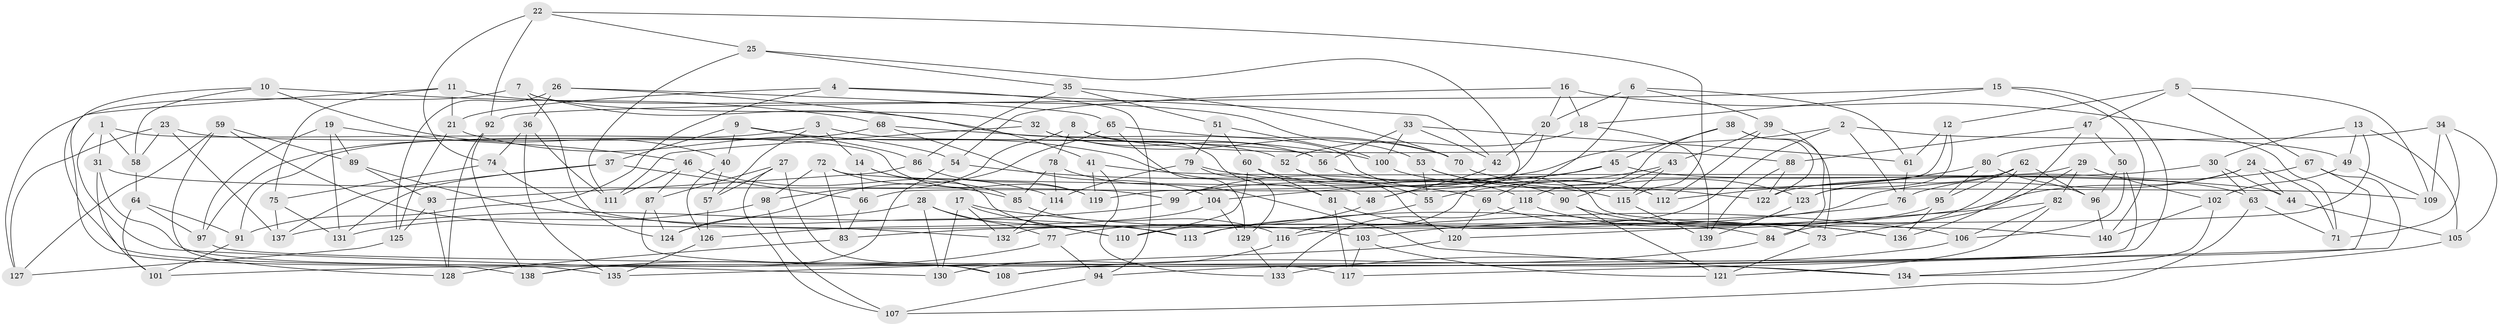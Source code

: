 // Generated by graph-tools (version 1.1) at 2025/57/03/09/25 04:57:27]
// undirected, 140 vertices, 280 edges
graph export_dot {
graph [start="1"]
  node [color=gray90,style=filled];
  1;
  2;
  3;
  4;
  5;
  6;
  7;
  8;
  9;
  10;
  11;
  12;
  13;
  14;
  15;
  16;
  17;
  18;
  19;
  20;
  21;
  22;
  23;
  24;
  25;
  26;
  27;
  28;
  29;
  30;
  31;
  32;
  33;
  34;
  35;
  36;
  37;
  38;
  39;
  40;
  41;
  42;
  43;
  44;
  45;
  46;
  47;
  48;
  49;
  50;
  51;
  52;
  53;
  54;
  55;
  56;
  57;
  58;
  59;
  60;
  61;
  62;
  63;
  64;
  65;
  66;
  67;
  68;
  69;
  70;
  71;
  72;
  73;
  74;
  75;
  76;
  77;
  78;
  79;
  80;
  81;
  82;
  83;
  84;
  85;
  86;
  87;
  88;
  89;
  90;
  91;
  92;
  93;
  94;
  95;
  96;
  97;
  98;
  99;
  100;
  101;
  102;
  103;
  104;
  105;
  106;
  107;
  108;
  109;
  110;
  111;
  112;
  113;
  114;
  115;
  116;
  117;
  118;
  119;
  120;
  121;
  122;
  123;
  124;
  125;
  126;
  127;
  128;
  129;
  130;
  131;
  132;
  133;
  134;
  135;
  136;
  137;
  138;
  139;
  140;
  1 -- 58;
  1 -- 31;
  1 -- 130;
  1 -- 119;
  2 -- 99;
  2 -- 76;
  2 -- 116;
  2 -- 49;
  3 -- 97;
  3 -- 52;
  3 -- 14;
  3 -- 57;
  4 -- 21;
  4 -- 91;
  4 -- 94;
  4 -- 42;
  5 -- 12;
  5 -- 67;
  5 -- 47;
  5 -- 109;
  6 -- 20;
  6 -- 69;
  6 -- 61;
  6 -- 39;
  7 -- 124;
  7 -- 127;
  7 -- 140;
  7 -- 32;
  8 -- 88;
  8 -- 81;
  8 -- 78;
  8 -- 98;
  9 -- 48;
  9 -- 37;
  9 -- 86;
  9 -- 40;
  10 -- 40;
  10 -- 58;
  10 -- 135;
  10 -- 68;
  11 -- 75;
  11 -- 138;
  11 -- 21;
  11 -- 53;
  12 -- 66;
  12 -- 123;
  12 -- 61;
  13 -- 132;
  13 -- 49;
  13 -- 30;
  13 -- 105;
  14 -- 66;
  14 -- 113;
  14 -- 85;
  15 -- 18;
  15 -- 140;
  15 -- 92;
  15 -- 94;
  16 -- 20;
  16 -- 71;
  16 -- 18;
  16 -- 54;
  17 -- 106;
  17 -- 110;
  17 -- 132;
  17 -- 130;
  18 -- 139;
  18 -- 52;
  19 -- 46;
  19 -- 89;
  19 -- 131;
  19 -- 97;
  20 -- 119;
  20 -- 42;
  21 -- 54;
  21 -- 125;
  22 -- 74;
  22 -- 115;
  22 -- 92;
  22 -- 25;
  23 -- 127;
  23 -- 137;
  23 -- 56;
  23 -- 58;
  24 -- 44;
  24 -- 83;
  24 -- 113;
  24 -- 71;
  25 -- 48;
  25 -- 111;
  25 -- 35;
  26 -- 36;
  26 -- 125;
  26 -- 65;
  26 -- 41;
  27 -- 108;
  27 -- 87;
  27 -- 107;
  27 -- 57;
  28 -- 77;
  28 -- 110;
  28 -- 124;
  28 -- 130;
  29 -- 102;
  29 -- 82;
  29 -- 99;
  29 -- 73;
  30 -- 44;
  30 -- 122;
  30 -- 63;
  31 -- 99;
  31 -- 108;
  31 -- 101;
  32 -- 56;
  32 -- 70;
  32 -- 111;
  33 -- 61;
  33 -- 42;
  33 -- 100;
  33 -- 56;
  34 -- 109;
  34 -- 71;
  34 -- 105;
  34 -- 80;
  35 -- 86;
  35 -- 51;
  35 -- 70;
  36 -- 111;
  36 -- 74;
  36 -- 135;
  37 -- 131;
  37 -- 66;
  37 -- 137;
  38 -- 73;
  38 -- 45;
  38 -- 118;
  38 -- 122;
  39 -- 43;
  39 -- 84;
  39 -- 112;
  40 -- 57;
  40 -- 126;
  41 -- 133;
  41 -- 119;
  41 -- 44;
  42 -- 48;
  43 -- 90;
  43 -- 55;
  43 -- 115;
  44 -- 105;
  45 -- 116;
  45 -- 104;
  45 -- 63;
  46 -- 111;
  46 -- 114;
  46 -- 87;
  47 -- 136;
  47 -- 88;
  47 -- 50;
  48 -- 77;
  49 -- 102;
  49 -- 109;
  50 -- 106;
  50 -- 108;
  50 -- 96;
  51 -- 100;
  51 -- 79;
  51 -- 60;
  52 -- 55;
  52 -- 120;
  53 -- 112;
  53 -- 55;
  53 -- 122;
  54 -- 69;
  54 -- 138;
  55 -- 113;
  56 -- 118;
  57 -- 126;
  58 -- 64;
  59 -- 89;
  59 -- 128;
  59 -- 132;
  59 -- 127;
  60 -- 110;
  60 -- 81;
  60 -- 90;
  61 -- 76;
  62 -- 84;
  62 -- 96;
  62 -- 95;
  62 -- 123;
  63 -- 71;
  63 -- 107;
  64 -- 91;
  64 -- 101;
  64 -- 97;
  65 -- 70;
  65 -- 124;
  65 -- 129;
  66 -- 83;
  67 -- 76;
  67 -- 101;
  67 -- 117;
  68 -- 100;
  68 -- 104;
  68 -- 91;
  69 -- 120;
  69 -- 73;
  70 -- 123;
  72 -- 85;
  72 -- 83;
  72 -- 98;
  72 -- 109;
  73 -- 121;
  74 -- 103;
  74 -- 75;
  75 -- 131;
  75 -- 137;
  76 -- 103;
  77 -- 138;
  77 -- 94;
  78 -- 85;
  78 -- 134;
  78 -- 114;
  79 -- 129;
  79 -- 115;
  79 -- 114;
  80 -- 112;
  80 -- 95;
  80 -- 96;
  81 -- 84;
  81 -- 117;
  82 -- 106;
  82 -- 121;
  82 -- 120;
  83 -- 128;
  84 -- 108;
  85 -- 116;
  86 -- 93;
  86 -- 119;
  87 -- 117;
  87 -- 124;
  88 -- 122;
  88 -- 139;
  89 -- 93;
  89 -- 113;
  90 -- 121;
  90 -- 136;
  91 -- 101;
  92 -- 138;
  92 -- 128;
  93 -- 128;
  93 -- 125;
  94 -- 107;
  95 -- 110;
  95 -- 136;
  96 -- 140;
  97 -- 134;
  98 -- 107;
  98 -- 131;
  99 -- 137;
  100 -- 112;
  102 -- 140;
  102 -- 134;
  103 -- 121;
  103 -- 117;
  104 -- 129;
  104 -- 126;
  105 -- 134;
  106 -- 133;
  114 -- 132;
  115 -- 139;
  116 -- 130;
  118 -- 136;
  118 -- 133;
  120 -- 135;
  123 -- 139;
  125 -- 127;
  126 -- 135;
  129 -- 133;
}
